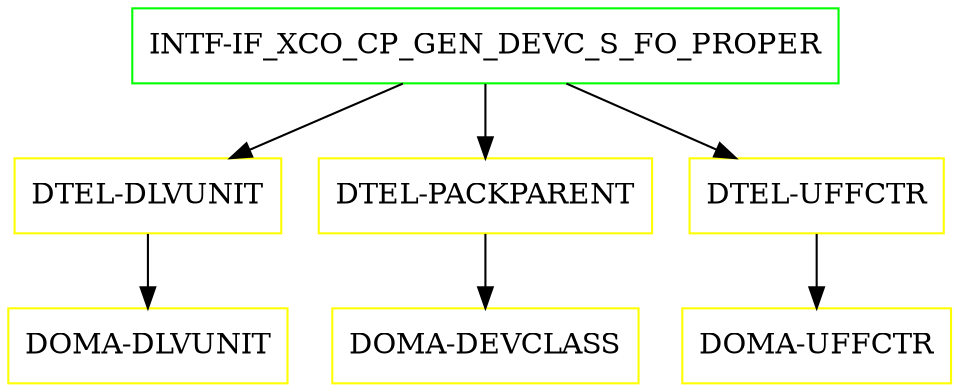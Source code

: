 digraph G {
  "INTF-IF_XCO_CP_GEN_DEVC_S_FO_PROPER" [shape=box,color=green];
  "DTEL-DLVUNIT" [shape=box,color=yellow,URL="./DTEL_DLVUNIT.html"];
  "DOMA-DLVUNIT" [shape=box,color=yellow,URL="./DOMA_DLVUNIT.html"];
  "DTEL-PACKPARENT" [shape=box,color=yellow,URL="./DTEL_PACKPARENT.html"];
  "DOMA-DEVCLASS" [shape=box,color=yellow,URL="./DOMA_DEVCLASS.html"];
  "DTEL-UFFCTR" [shape=box,color=yellow,URL="./DTEL_UFFCTR.html"];
  "DOMA-UFFCTR" [shape=box,color=yellow,URL="./DOMA_UFFCTR.html"];
  "INTF-IF_XCO_CP_GEN_DEVC_S_FO_PROPER" -> "DTEL-UFFCTR";
  "INTF-IF_XCO_CP_GEN_DEVC_S_FO_PROPER" -> "DTEL-PACKPARENT";
  "INTF-IF_XCO_CP_GEN_DEVC_S_FO_PROPER" -> "DTEL-DLVUNIT";
  "DTEL-DLVUNIT" -> "DOMA-DLVUNIT";
  "DTEL-PACKPARENT" -> "DOMA-DEVCLASS";
  "DTEL-UFFCTR" -> "DOMA-UFFCTR";
}
